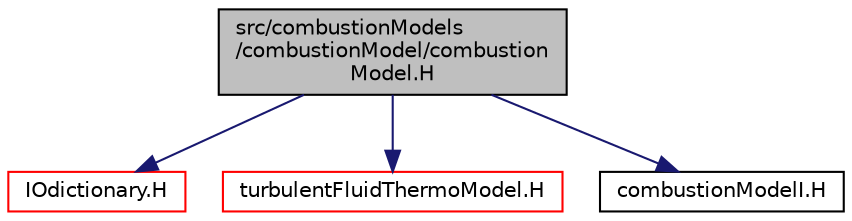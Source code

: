 digraph "src/combustionModels/combustionModel/combustionModel.H"
{
  bgcolor="transparent";
  edge [fontname="Helvetica",fontsize="10",labelfontname="Helvetica",labelfontsize="10"];
  node [fontname="Helvetica",fontsize="10",shape=record];
  Node0 [label="src/combustionModels\l/combustionModel/combustion\lModel.H",height=0.2,width=0.4,color="black", fillcolor="grey75", style="filled", fontcolor="black"];
  Node0 -> Node1 [color="midnightblue",fontsize="10",style="solid",fontname="Helvetica"];
  Node1 [label="IOdictionary.H",height=0.2,width=0.4,color="red",URL="$a09749.html"];
  Node0 -> Node97 [color="midnightblue",fontsize="10",style="solid",fontname="Helvetica"];
  Node97 [label="turbulentFluidThermoModel.H",height=0.2,width=0.4,color="red",URL="$a17672.html"];
  Node0 -> Node341 [color="midnightblue",fontsize="10",style="solid",fontname="Helvetica"];
  Node341 [label="combustionModelI.H",height=0.2,width=0.4,color="black",URL="$a00008.html"];
}

